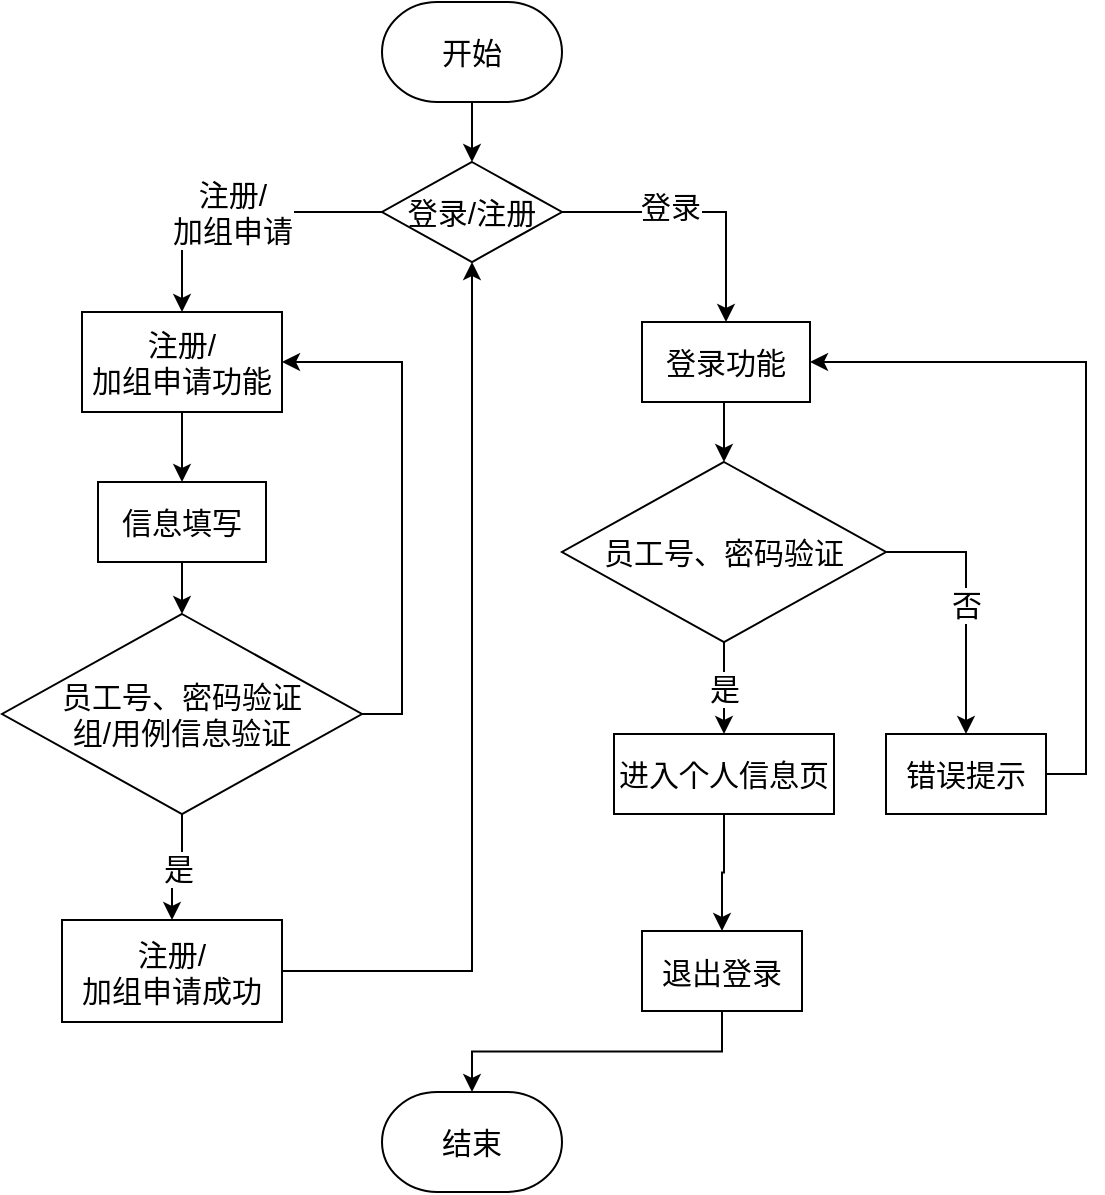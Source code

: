<mxfile version="14.6.9" type="github">
  <diagram id="tVuy8-aVBKzS1_jP0Y5m" name="第 1 页">
    <mxGraphModel dx="1117" dy="624" grid="1" gridSize="10" guides="1" tooltips="1" connect="1" arrows="1" fold="1" page="1" pageScale="1" pageWidth="827" pageHeight="1169" math="0" shadow="0">
      <root>
        <mxCell id="0" />
        <mxCell id="1" parent="0" />
        <mxCell id="wTziPxpqWcxhuebBx9rU-12" style="edgeStyle=orthogonalEdgeStyle;rounded=0;orthogonalLoop=1;jettySize=auto;html=1;exitX=0.5;exitY=1;exitDx=0;exitDy=0;entryX=0.5;entryY=0;entryDx=0;entryDy=0;fontSize=15;" edge="1" parent="1" source="wTziPxpqWcxhuebBx9rU-1" target="wTziPxpqWcxhuebBx9rU-11">
          <mxGeometry relative="1" as="geometry" />
        </mxCell>
        <mxCell id="wTziPxpqWcxhuebBx9rU-1" value="&lt;font style=&quot;font-size: 15px&quot;&gt;登录功能&lt;/font&gt;" style="rounded=0;whiteSpace=wrap;html=1;" vertex="1" parent="1">
          <mxGeometry x="440" y="200" width="84" height="40" as="geometry" />
        </mxCell>
        <mxCell id="wTziPxpqWcxhuebBx9rU-5" style="edgeStyle=orthogonalEdgeStyle;rounded=0;orthogonalLoop=1;jettySize=auto;html=1;exitX=1;exitY=0.5;exitDx=0;exitDy=0;entryX=0.5;entryY=0;entryDx=0;entryDy=0;fontSize=15;" edge="1" parent="1" source="wTziPxpqWcxhuebBx9rU-2" target="wTziPxpqWcxhuebBx9rU-1">
          <mxGeometry relative="1" as="geometry" />
        </mxCell>
        <mxCell id="wTziPxpqWcxhuebBx9rU-16" value="登录" style="edgeLabel;html=1;align=center;verticalAlign=middle;resizable=0;points=[];fontSize=15;" vertex="1" connectable="0" parent="wTziPxpqWcxhuebBx9rU-5">
          <mxGeometry x="-0.212" y="3" relative="1" as="geometry">
            <mxPoint as="offset" />
          </mxGeometry>
        </mxCell>
        <mxCell id="wTziPxpqWcxhuebBx9rU-7" value="注册/&lt;br&gt;加组申请" style="edgeStyle=orthogonalEdgeStyle;rounded=0;orthogonalLoop=1;jettySize=auto;html=1;entryX=0.5;entryY=0;entryDx=0;entryDy=0;fontSize=15;" edge="1" parent="1" source="wTziPxpqWcxhuebBx9rU-2" target="wTziPxpqWcxhuebBx9rU-6">
          <mxGeometry relative="1" as="geometry">
            <mxPoint x="309" y="145" as="sourcePoint" />
          </mxGeometry>
        </mxCell>
        <mxCell id="wTziPxpqWcxhuebBx9rU-2" value="&lt;font style=&quot;font-size: 15px&quot;&gt;登录/注册&lt;/font&gt;" style="rhombus;whiteSpace=wrap;html=1;" vertex="1" parent="1">
          <mxGeometry x="310" y="120" width="90" height="50" as="geometry" />
        </mxCell>
        <mxCell id="wTziPxpqWcxhuebBx9rU-8" style="edgeStyle=orthogonalEdgeStyle;rounded=0;orthogonalLoop=1;jettySize=auto;html=1;exitX=0.5;exitY=1;exitDx=0;exitDy=0;exitPerimeter=0;entryX=0.5;entryY=0;entryDx=0;entryDy=0;fontSize=15;" edge="1" parent="1" source="wTziPxpqWcxhuebBx9rU-4" target="wTziPxpqWcxhuebBx9rU-2">
          <mxGeometry relative="1" as="geometry" />
        </mxCell>
        <mxCell id="wTziPxpqWcxhuebBx9rU-4" value="开始" style="strokeWidth=1;html=1;shape=mxgraph.flowchart.terminator;whiteSpace=wrap;rounded=1;glass=0;fontSize=15;" vertex="1" parent="1">
          <mxGeometry x="310" y="40" width="90" height="50" as="geometry" />
        </mxCell>
        <mxCell id="wTziPxpqWcxhuebBx9rU-17" style="edgeStyle=orthogonalEdgeStyle;rounded=0;orthogonalLoop=1;jettySize=auto;html=1;exitX=0.5;exitY=1;exitDx=0;exitDy=0;entryX=0.5;entryY=0;entryDx=0;entryDy=0;fontSize=15;" edge="1" parent="1" source="wTziPxpqWcxhuebBx9rU-6" target="wTziPxpqWcxhuebBx9rU-9">
          <mxGeometry relative="1" as="geometry" />
        </mxCell>
        <mxCell id="wTziPxpqWcxhuebBx9rU-6" value="&lt;font style=&quot;font-size: 15px&quot;&gt;注册/&lt;br&gt;加组申请功能&lt;br&gt;&lt;/font&gt;" style="rounded=0;whiteSpace=wrap;html=1;" vertex="1" parent="1">
          <mxGeometry x="160" y="195" width="100" height="50" as="geometry" />
        </mxCell>
        <mxCell id="wTziPxpqWcxhuebBx9rU-19" style="edgeStyle=orthogonalEdgeStyle;rounded=0;orthogonalLoop=1;jettySize=auto;html=1;exitX=0.5;exitY=1;exitDx=0;exitDy=0;entryX=0.5;entryY=0;entryDx=0;entryDy=0;fontSize=15;" edge="1" parent="1" source="wTziPxpqWcxhuebBx9rU-9" target="wTziPxpqWcxhuebBx9rU-18">
          <mxGeometry relative="1" as="geometry">
            <mxPoint x="231" y="360" as="targetPoint" />
          </mxGeometry>
        </mxCell>
        <mxCell id="wTziPxpqWcxhuebBx9rU-9" value="&lt;font style=&quot;font-size: 15px&quot;&gt;信息填写&lt;/font&gt;" style="rounded=0;whiteSpace=wrap;html=1;" vertex="1" parent="1">
          <mxGeometry x="168" y="280" width="84" height="40" as="geometry" />
        </mxCell>
        <mxCell id="wTziPxpqWcxhuebBx9rU-27" style="edgeStyle=orthogonalEdgeStyle;rounded=0;orthogonalLoop=1;jettySize=auto;html=1;exitX=0.5;exitY=1;exitDx=0;exitDy=0;entryX=0.5;entryY=0;entryDx=0;entryDy=0;fontSize=15;" edge="1" parent="1" source="wTziPxpqWcxhuebBx9rU-10" target="wTziPxpqWcxhuebBx9rU-26">
          <mxGeometry relative="1" as="geometry" />
        </mxCell>
        <mxCell id="wTziPxpqWcxhuebBx9rU-10" value="&lt;span style=&quot;font-size: 15px&quot;&gt;进入个人信息页&lt;/span&gt;" style="rounded=0;whiteSpace=wrap;html=1;" vertex="1" parent="1">
          <mxGeometry x="426" y="406" width="110" height="40" as="geometry" />
        </mxCell>
        <mxCell id="wTziPxpqWcxhuebBx9rU-14" value="是" style="edgeStyle=orthogonalEdgeStyle;rounded=0;orthogonalLoop=1;jettySize=auto;html=1;exitX=0.5;exitY=1;exitDx=0;exitDy=0;entryX=0.5;entryY=0;entryDx=0;entryDy=0;fontSize=15;" edge="1" parent="1" source="wTziPxpqWcxhuebBx9rU-11" target="wTziPxpqWcxhuebBx9rU-10">
          <mxGeometry relative="1" as="geometry" />
        </mxCell>
        <mxCell id="wTziPxpqWcxhuebBx9rU-15" value="否" style="edgeStyle=orthogonalEdgeStyle;rounded=0;orthogonalLoop=1;jettySize=auto;html=1;exitX=1;exitY=0.5;exitDx=0;exitDy=0;entryX=0.5;entryY=0;entryDx=0;entryDy=0;fontSize=15;" edge="1" parent="1" source="wTziPxpqWcxhuebBx9rU-11" target="wTziPxpqWcxhuebBx9rU-13">
          <mxGeometry relative="1" as="geometry" />
        </mxCell>
        <mxCell id="wTziPxpqWcxhuebBx9rU-11" value="&lt;font style=&quot;font-size: 15px&quot;&gt;员工号、密码验证&lt;/font&gt;" style="rhombus;whiteSpace=wrap;html=1;aspect=fixed;" vertex="1" parent="1">
          <mxGeometry x="400" y="270" width="162" height="90" as="geometry" />
        </mxCell>
        <mxCell id="wTziPxpqWcxhuebBx9rU-25" style="edgeStyle=orthogonalEdgeStyle;rounded=0;orthogonalLoop=1;jettySize=auto;html=1;exitX=1;exitY=0.5;exitDx=0;exitDy=0;entryX=1;entryY=0.5;entryDx=0;entryDy=0;fontSize=15;" edge="1" parent="1" source="wTziPxpqWcxhuebBx9rU-13" target="wTziPxpqWcxhuebBx9rU-1">
          <mxGeometry relative="1" as="geometry" />
        </mxCell>
        <mxCell id="wTziPxpqWcxhuebBx9rU-13" value="&lt;font style=&quot;font-size: 15px&quot;&gt;错误提示&lt;/font&gt;" style="rounded=0;whiteSpace=wrap;html=1;" vertex="1" parent="1">
          <mxGeometry x="562" y="406" width="80" height="40" as="geometry" />
        </mxCell>
        <mxCell id="wTziPxpqWcxhuebBx9rU-23" value="是" style="edgeStyle=orthogonalEdgeStyle;rounded=0;orthogonalLoop=1;jettySize=auto;html=1;exitX=0.5;exitY=1;exitDx=0;exitDy=0;entryX=0.5;entryY=0;entryDx=0;entryDy=0;fontSize=15;" edge="1" parent="1" source="wTziPxpqWcxhuebBx9rU-18" target="wTziPxpqWcxhuebBx9rU-22">
          <mxGeometry relative="1" as="geometry">
            <mxPoint x="231" y="460" as="sourcePoint" />
          </mxGeometry>
        </mxCell>
        <mxCell id="wTziPxpqWcxhuebBx9rU-30" style="edgeStyle=orthogonalEdgeStyle;rounded=0;orthogonalLoop=1;jettySize=auto;html=1;exitX=1;exitY=0.5;exitDx=0;exitDy=0;entryX=1;entryY=0.5;entryDx=0;entryDy=0;fontSize=15;" edge="1" parent="1" source="wTziPxpqWcxhuebBx9rU-18" target="wTziPxpqWcxhuebBx9rU-6">
          <mxGeometry relative="1" as="geometry" />
        </mxCell>
        <mxCell id="wTziPxpqWcxhuebBx9rU-18" value="&lt;font style=&quot;font-size: 15px&quot;&gt;员工号、密码验证&lt;br&gt;组/用例信息验证&lt;br&gt;&lt;/font&gt;" style="rhombus;whiteSpace=wrap;html=1;aspect=fixed;" vertex="1" parent="1">
          <mxGeometry x="120" y="346" width="180" height="100" as="geometry" />
        </mxCell>
        <mxCell id="wTziPxpqWcxhuebBx9rU-24" style="edgeStyle=orthogonalEdgeStyle;rounded=0;orthogonalLoop=1;jettySize=auto;html=1;exitX=1;exitY=0.5;exitDx=0;exitDy=0;entryX=0.5;entryY=1;entryDx=0;entryDy=0;fontSize=15;" edge="1" parent="1" source="wTziPxpqWcxhuebBx9rU-22" target="wTziPxpqWcxhuebBx9rU-2">
          <mxGeometry relative="1" as="geometry" />
        </mxCell>
        <mxCell id="wTziPxpqWcxhuebBx9rU-22" value="&lt;font style=&quot;font-size: 15px&quot;&gt;注册/&lt;br&gt;加组申请成功&lt;/font&gt;" style="rounded=0;whiteSpace=wrap;html=1;" vertex="1" parent="1">
          <mxGeometry x="150" y="499" width="110" height="51" as="geometry" />
        </mxCell>
        <mxCell id="wTziPxpqWcxhuebBx9rU-29" style="edgeStyle=orthogonalEdgeStyle;rounded=0;orthogonalLoop=1;jettySize=auto;html=1;exitX=0.5;exitY=1;exitDx=0;exitDy=0;entryX=0.5;entryY=0;entryDx=0;entryDy=0;entryPerimeter=0;fontSize=15;" edge="1" parent="1" source="wTziPxpqWcxhuebBx9rU-26" target="wTziPxpqWcxhuebBx9rU-28">
          <mxGeometry relative="1" as="geometry" />
        </mxCell>
        <mxCell id="wTziPxpqWcxhuebBx9rU-26" value="&lt;font style=&quot;font-size: 15px&quot;&gt;退出登录&lt;/font&gt;" style="rounded=0;whiteSpace=wrap;html=1;" vertex="1" parent="1">
          <mxGeometry x="440" y="504.5" width="80" height="40" as="geometry" />
        </mxCell>
        <mxCell id="wTziPxpqWcxhuebBx9rU-28" value="结束" style="strokeWidth=1;html=1;shape=mxgraph.flowchart.terminator;whiteSpace=wrap;rounded=1;glass=0;fontSize=15;" vertex="1" parent="1">
          <mxGeometry x="310" y="585" width="90" height="50" as="geometry" />
        </mxCell>
      </root>
    </mxGraphModel>
  </diagram>
</mxfile>
